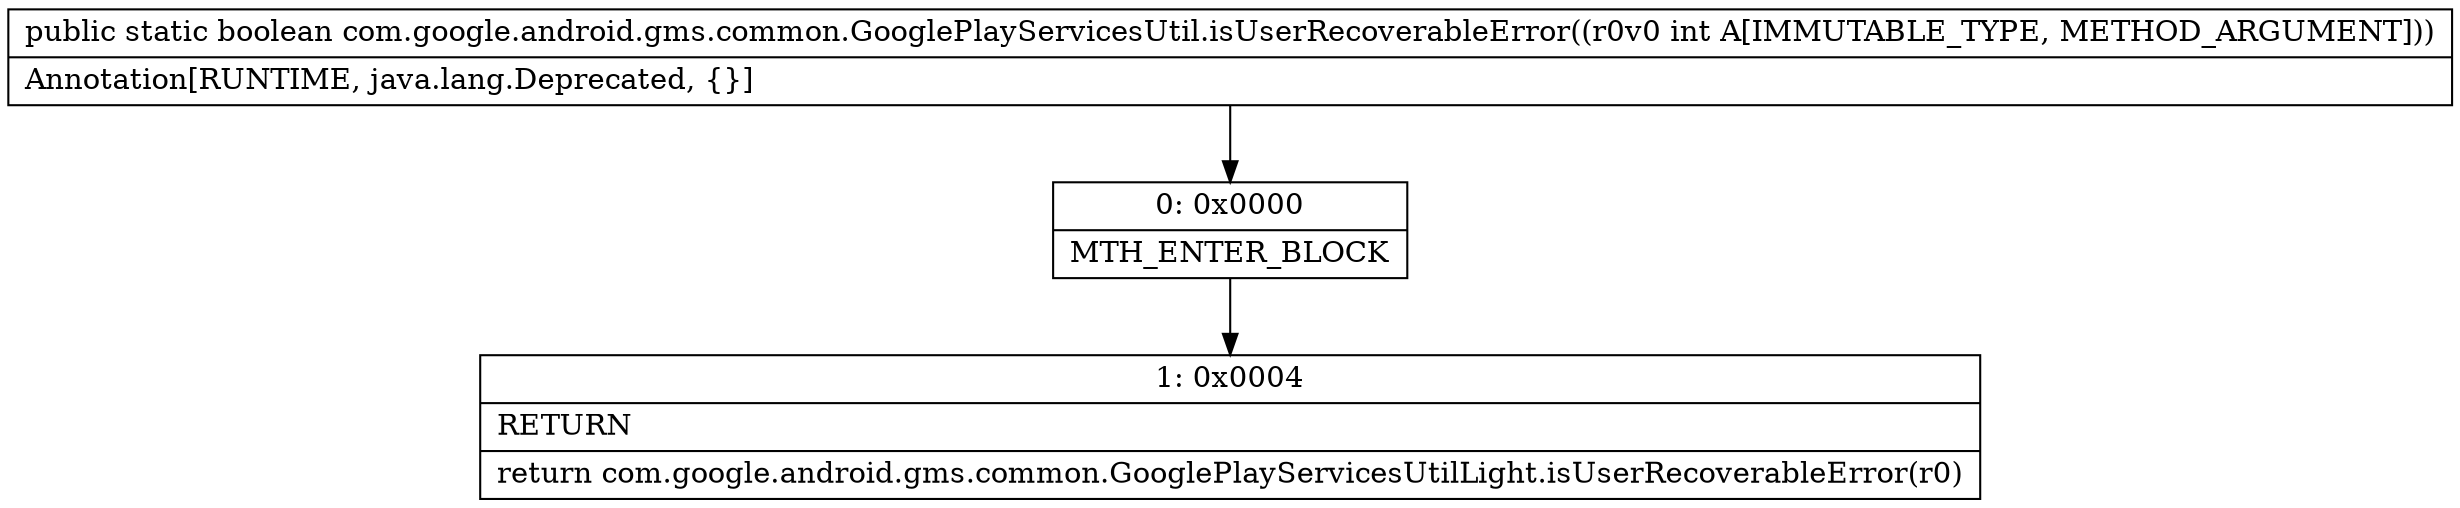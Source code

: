 digraph "CFG forcom.google.android.gms.common.GooglePlayServicesUtil.isUserRecoverableError(I)Z" {
Node_0 [shape=record,label="{0\:\ 0x0000|MTH_ENTER_BLOCK\l}"];
Node_1 [shape=record,label="{1\:\ 0x0004|RETURN\l|return com.google.android.gms.common.GooglePlayServicesUtilLight.isUserRecoverableError(r0)\l}"];
MethodNode[shape=record,label="{public static boolean com.google.android.gms.common.GooglePlayServicesUtil.isUserRecoverableError((r0v0 int A[IMMUTABLE_TYPE, METHOD_ARGUMENT]))  | Annotation[RUNTIME, java.lang.Deprecated, \{\}]\l}"];
MethodNode -> Node_0;
Node_0 -> Node_1;
}

